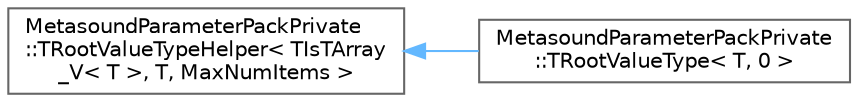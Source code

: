 digraph "Graphical Class Hierarchy"
{
 // INTERACTIVE_SVG=YES
 // LATEX_PDF_SIZE
  bgcolor="transparent";
  edge [fontname=Helvetica,fontsize=10,labelfontname=Helvetica,labelfontsize=10];
  node [fontname=Helvetica,fontsize=10,shape=box,height=0.2,width=0.4];
  rankdir="LR";
  Node0 [id="Node000000",label="MetasoundParameterPackPrivate\l::TRootValueTypeHelper\< TIsTArray\l_V\< T \>, T, MaxNumItems \>",height=0.2,width=0.4,color="grey40", fillcolor="white", style="filled",URL="$d7/df1/structMetasoundParameterPackPrivate_1_1TRootValueTypeHelper.html",tooltip=" "];
  Node0 -> Node1 [id="edge5921_Node000000_Node000001",dir="back",color="steelblue1",style="solid",tooltip=" "];
  Node1 [id="Node000001",label="MetasoundParameterPackPrivate\l::TRootValueType\< T, 0 \>",height=0.2,width=0.4,color="grey40", fillcolor="white", style="filled",URL="$de/db0/structMetasoundParameterPackPrivate_1_1TRootValueType.html",tooltip=" "];
}

